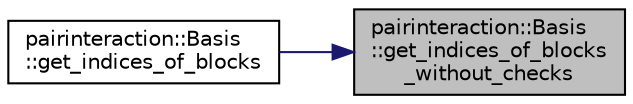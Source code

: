 digraph "pairinteraction::Basis::get_indices_of_blocks_without_checks"
{
 // INTERACTIVE_SVG=YES
 // LATEX_PDF_SIZE
  bgcolor="transparent";
  edge [fontname="Helvetica",fontsize="10",labelfontname="Helvetica",labelfontsize="10"];
  node [fontname="Helvetica",fontsize="10",shape=record];
  rankdir="RL";
  Node1 [label="pairinteraction::Basis\l::get_indices_of_blocks\l_without_checks",height=0.2,width=0.4,color="black", fillcolor="grey75", style="filled", fontcolor="black",tooltip=" "];
  Node1 -> Node2 [dir="back",color="midnightblue",fontsize="10",style="solid",fontname="Helvetica"];
  Node2 [label="pairinteraction::Basis\l::get_indices_of_blocks",height=0.2,width=0.4,color="black",URL="$classpairinteraction_1_1Basis.html#a9442d50ec77abbe7c1805f533c9ad322",tooltip=" "];
}
